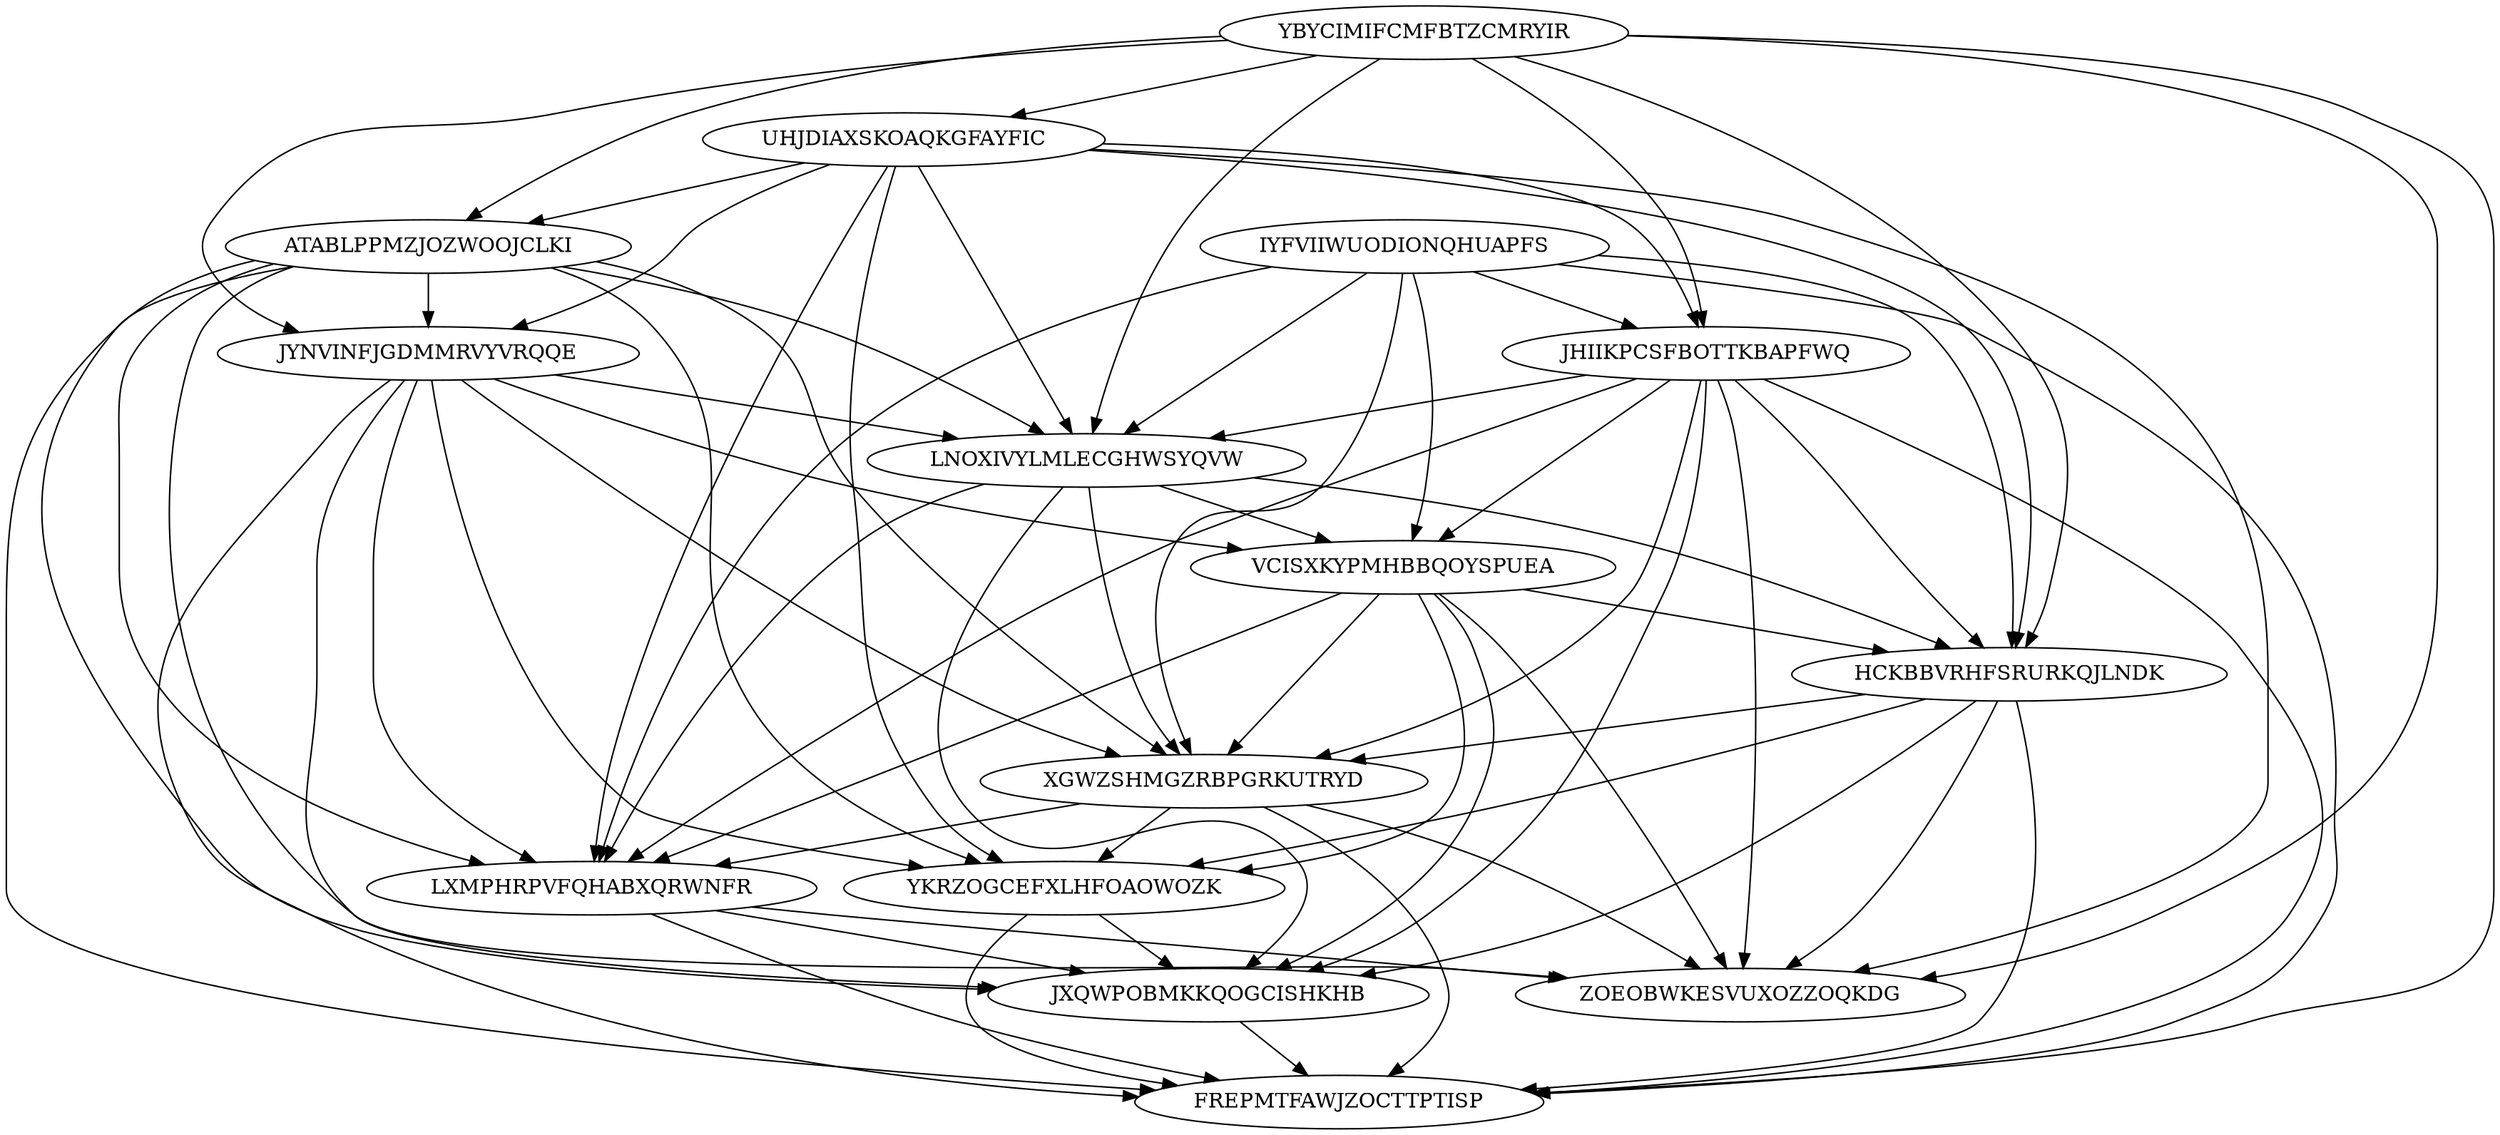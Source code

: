 digraph N15M72 {
	YBYCIMIFCMFBTZCMRYIR	[Weight=19];
	UHJDIAXSKOAQKGFAYFIC	[Weight=18];
	ATABLPPMZJOZWOOJCLKI	[Weight=11];
	IYFVIIWUODIONQHUAPFS	[Weight=14];
	JYNVINFJGDMMRVYVRQQE	[Weight=15];
	JHIIKPCSFBOTTKBAPFWQ	[Weight=12];
	LNOXIVYLMLECGHWSYQVW	[Weight=15];
	VCISXKYPMHBBQOYSPUEA	[Weight=18];
	HCKBBVRHFSRURKQJLNDK	[Weight=13];
	XGWZSHMGZRBPGRKUTRYD	[Weight=10];
	LXMPHRPVFQHABXQRWNFR	[Weight=18];
	YKRZOGCEFXLHFOAOWOZK	[Weight=16];
	JXQWPOBMKKQOGCISHKHB	[Weight=11];
	ZOEOBWKESVUXOZZOQKDG	[Weight=20];
	FREPMTFAWJZOCTTPTISP	[Weight=14];
	YBYCIMIFCMFBTZCMRYIR -> FREPMTFAWJZOCTTPTISP [Weight=16];
	UHJDIAXSKOAQKGFAYFIC -> JHIIKPCSFBOTTKBAPFWQ [Weight=16];
	VCISXKYPMHBBQOYSPUEA -> JXQWPOBMKKQOGCISHKHB [Weight=11];
	JHIIKPCSFBOTTKBAPFWQ -> LNOXIVYLMLECGHWSYQVW [Weight=12];
	IYFVIIWUODIONQHUAPFS -> FREPMTFAWJZOCTTPTISP [Weight=17];
	UHJDIAXSKOAQKGFAYFIC -> LNOXIVYLMLECGHWSYQVW [Weight=20];
	VCISXKYPMHBBQOYSPUEA -> ZOEOBWKESVUXOZZOQKDG [Weight=11];
	UHJDIAXSKOAQKGFAYFIC -> ZOEOBWKESVUXOZZOQKDG [Weight=10];
	ATABLPPMZJOZWOOJCLKI -> FREPMTFAWJZOCTTPTISP [Weight=11];
	UHJDIAXSKOAQKGFAYFIC -> LXMPHRPVFQHABXQRWNFR [Weight=13];
	LXMPHRPVFQHABXQRWNFR -> FREPMTFAWJZOCTTPTISP [Weight=18];
	HCKBBVRHFSRURKQJLNDK -> FREPMTFAWJZOCTTPTISP [Weight=18];
	JHIIKPCSFBOTTKBAPFWQ -> ZOEOBWKESVUXOZZOQKDG [Weight=19];
	YBYCIMIFCMFBTZCMRYIR -> UHJDIAXSKOAQKGFAYFIC [Weight=13];
	YKRZOGCEFXLHFOAOWOZK -> JXQWPOBMKKQOGCISHKHB [Weight=20];
	JHIIKPCSFBOTTKBAPFWQ -> LXMPHRPVFQHABXQRWNFR [Weight=20];
	LNOXIVYLMLECGHWSYQVW -> LXMPHRPVFQHABXQRWNFR [Weight=20];
	ATABLPPMZJOZWOOJCLKI -> LNOXIVYLMLECGHWSYQVW [Weight=10];
	YBYCIMIFCMFBTZCMRYIR -> JHIIKPCSFBOTTKBAPFWQ [Weight=16];
	VCISXKYPMHBBQOYSPUEA -> LXMPHRPVFQHABXQRWNFR [Weight=19];
	IYFVIIWUODIONQHUAPFS -> LXMPHRPVFQHABXQRWNFR [Weight=20];
	IYFVIIWUODIONQHUAPFS -> JHIIKPCSFBOTTKBAPFWQ [Weight=10];
	XGWZSHMGZRBPGRKUTRYD -> ZOEOBWKESVUXOZZOQKDG [Weight=16];
	YBYCIMIFCMFBTZCMRYIR -> LNOXIVYLMLECGHWSYQVW [Weight=13];
	UHJDIAXSKOAQKGFAYFIC -> HCKBBVRHFSRURKQJLNDK [Weight=11];
	IYFVIIWUODIONQHUAPFS -> HCKBBVRHFSRURKQJLNDK [Weight=12];
	JHIIKPCSFBOTTKBAPFWQ -> XGWZSHMGZRBPGRKUTRYD [Weight=15];
	JYNVINFJGDMMRVYVRQQE -> LXMPHRPVFQHABXQRWNFR [Weight=15];
	JYNVINFJGDMMRVYVRQQE -> LNOXIVYLMLECGHWSYQVW [Weight=20];
	JYNVINFJGDMMRVYVRQQE -> YKRZOGCEFXLHFOAOWOZK [Weight=11];
	LXMPHRPVFQHABXQRWNFR -> JXQWPOBMKKQOGCISHKHB [Weight=10];
	ATABLPPMZJOZWOOJCLKI -> ZOEOBWKESVUXOZZOQKDG [Weight=16];
	JYNVINFJGDMMRVYVRQQE -> XGWZSHMGZRBPGRKUTRYD [Weight=12];
	XGWZSHMGZRBPGRKUTRYD -> FREPMTFAWJZOCTTPTISP [Weight=18];
	HCKBBVRHFSRURKQJLNDK -> YKRZOGCEFXLHFOAOWOZK [Weight=19];
	UHJDIAXSKOAQKGFAYFIC -> JYNVINFJGDMMRVYVRQQE [Weight=18];
	ATABLPPMZJOZWOOJCLKI -> XGWZSHMGZRBPGRKUTRYD [Weight=11];
	LNOXIVYLMLECGHWSYQVW -> HCKBBVRHFSRURKQJLNDK [Weight=18];
	XGWZSHMGZRBPGRKUTRYD -> YKRZOGCEFXLHFOAOWOZK [Weight=15];
	IYFVIIWUODIONQHUAPFS -> VCISXKYPMHBBQOYSPUEA [Weight=10];
	LNOXIVYLMLECGHWSYQVW -> XGWZSHMGZRBPGRKUTRYD [Weight=15];
	IYFVIIWUODIONQHUAPFS -> LNOXIVYLMLECGHWSYQVW [Weight=20];
	JYNVINFJGDMMRVYVRQQE -> JXQWPOBMKKQOGCISHKHB [Weight=20];
	HCKBBVRHFSRURKQJLNDK -> JXQWPOBMKKQOGCISHKHB [Weight=13];
	JXQWPOBMKKQOGCISHKHB -> FREPMTFAWJZOCTTPTISP [Weight=17];
	YBYCIMIFCMFBTZCMRYIR -> JYNVINFJGDMMRVYVRQQE [Weight=17];
	UHJDIAXSKOAQKGFAYFIC -> ATABLPPMZJOZWOOJCLKI [Weight=13];
	LNOXIVYLMLECGHWSYQVW -> JXQWPOBMKKQOGCISHKHB [Weight=13];
	JHIIKPCSFBOTTKBAPFWQ -> JXQWPOBMKKQOGCISHKHB [Weight=14];
	JHIIKPCSFBOTTKBAPFWQ -> VCISXKYPMHBBQOYSPUEA [Weight=11];
	UHJDIAXSKOAQKGFAYFIC -> YKRZOGCEFXLHFOAOWOZK [Weight=10];
	YKRZOGCEFXLHFOAOWOZK -> FREPMTFAWJZOCTTPTISP [Weight=15];
	JYNVINFJGDMMRVYVRQQE -> FREPMTFAWJZOCTTPTISP [Weight=11];
	VCISXKYPMHBBQOYSPUEA -> YKRZOGCEFXLHFOAOWOZK [Weight=12];
	YBYCIMIFCMFBTZCMRYIR -> HCKBBVRHFSRURKQJLNDK [Weight=20];
	YBYCIMIFCMFBTZCMRYIR -> ZOEOBWKESVUXOZZOQKDG [Weight=16];
	LNOXIVYLMLECGHWSYQVW -> VCISXKYPMHBBQOYSPUEA [Weight=12];
	ATABLPPMZJOZWOOJCLKI -> YKRZOGCEFXLHFOAOWOZK [Weight=18];
	YBYCIMIFCMFBTZCMRYIR -> ATABLPPMZJOZWOOJCLKI [Weight=20];
	ATABLPPMZJOZWOOJCLKI -> JXQWPOBMKKQOGCISHKHB [Weight=12];
	HCKBBVRHFSRURKQJLNDK -> XGWZSHMGZRBPGRKUTRYD [Weight=19];
	IYFVIIWUODIONQHUAPFS -> XGWZSHMGZRBPGRKUTRYD [Weight=16];
	JHIIKPCSFBOTTKBAPFWQ -> HCKBBVRHFSRURKQJLNDK [Weight=17];
	VCISXKYPMHBBQOYSPUEA -> XGWZSHMGZRBPGRKUTRYD [Weight=20];
	ATABLPPMZJOZWOOJCLKI -> JYNVINFJGDMMRVYVRQQE [Weight=12];
	HCKBBVRHFSRURKQJLNDK -> ZOEOBWKESVUXOZZOQKDG [Weight=14];
	JHIIKPCSFBOTTKBAPFWQ -> FREPMTFAWJZOCTTPTISP [Weight=20];
	VCISXKYPMHBBQOYSPUEA -> HCKBBVRHFSRURKQJLNDK [Weight=14];
	XGWZSHMGZRBPGRKUTRYD -> LXMPHRPVFQHABXQRWNFR [Weight=20];
	LXMPHRPVFQHABXQRWNFR -> ZOEOBWKESVUXOZZOQKDG [Weight=16];
	JYNVINFJGDMMRVYVRQQE -> VCISXKYPMHBBQOYSPUEA [Weight=19];
	ATABLPPMZJOZWOOJCLKI -> LXMPHRPVFQHABXQRWNFR [Weight=16];
}
